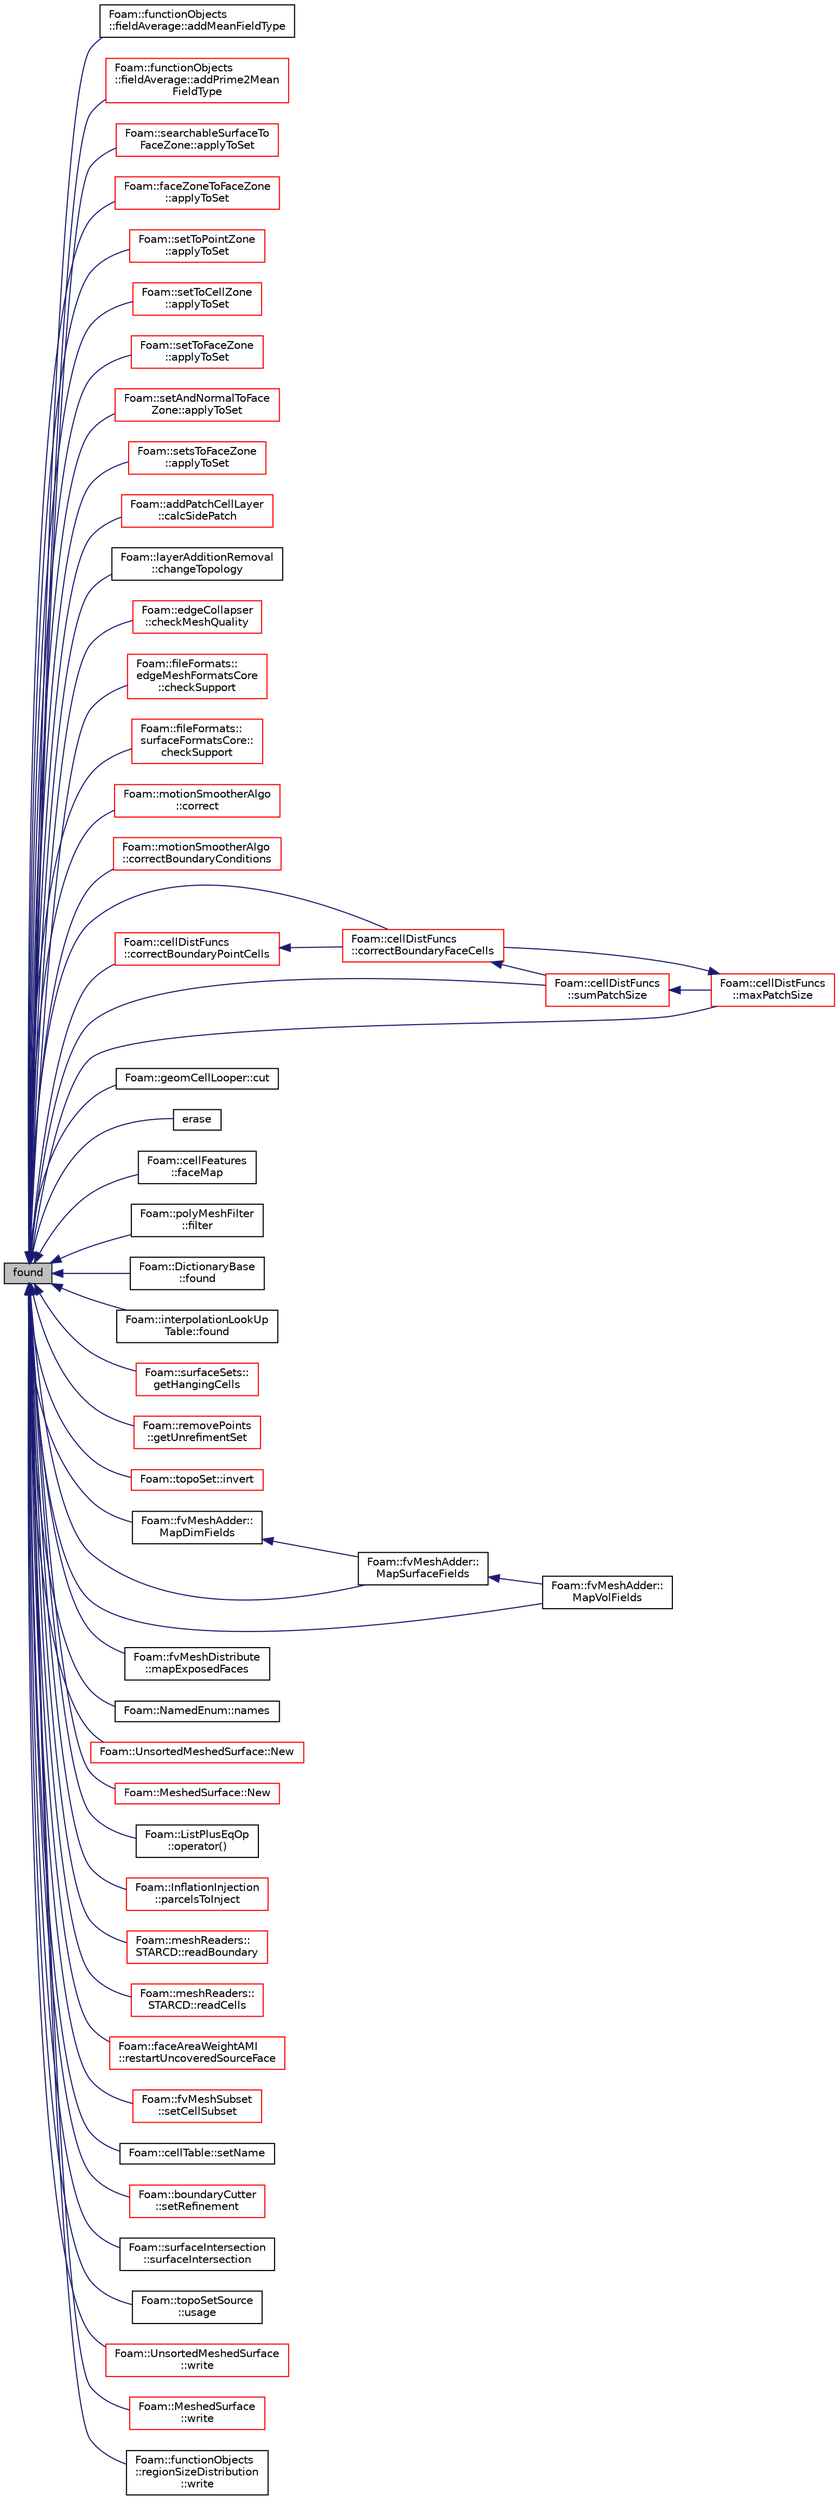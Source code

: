 digraph "found"
{
  bgcolor="transparent";
  edge [fontname="Helvetica",fontsize="10",labelfontname="Helvetica",labelfontsize="10"];
  node [fontname="Helvetica",fontsize="10",shape=record];
  rankdir="LR";
  Node1 [label="found",height=0.2,width=0.4,color="black", fillcolor="grey75", style="filled", fontcolor="black"];
  Node1 -> Node2 [dir="back",color="midnightblue",fontsize="10",style="solid",fontname="Helvetica"];
  Node2 [label="Foam::functionObjects\l::fieldAverage::addMeanFieldType",height=0.2,width=0.4,color="black",URL="$a00760.html#a140b27a8c2c2614e6678331067fd99c5",tooltip="Add mean average field to database. "];
  Node1 -> Node3 [dir="back",color="midnightblue",fontsize="10",style="solid",fontname="Helvetica"];
  Node3 [label="Foam::functionObjects\l::fieldAverage::addPrime2Mean\lFieldType",height=0.2,width=0.4,color="red",URL="$a00760.html#af5e8eb21891c5b591fa554abb0d898d4",tooltip="Add prime-squared average field to database. "];
  Node1 -> Node4 [dir="back",color="midnightblue",fontsize="10",style="solid",fontname="Helvetica"];
  Node4 [label="Foam::searchableSurfaceTo\lFaceZone::applyToSet",height=0.2,width=0.4,color="red",URL="$a02338.html#a9209c8f0dadc97abefaea99f168a85ae"];
  Node1 -> Node5 [dir="back",color="midnightblue",fontsize="10",style="solid",fontname="Helvetica"];
  Node5 [label="Foam::faceZoneToFaceZone\l::applyToSet",height=0.2,width=0.4,color="red",URL="$a00748.html#a9209c8f0dadc97abefaea99f168a85ae"];
  Node1 -> Node6 [dir="back",color="midnightblue",fontsize="10",style="solid",fontname="Helvetica"];
  Node6 [label="Foam::setToPointZone\l::applyToSet",height=0.2,width=0.4,color="red",URL="$a02352.html#a9209c8f0dadc97abefaea99f168a85ae"];
  Node1 -> Node7 [dir="back",color="midnightblue",fontsize="10",style="solid",fontname="Helvetica"];
  Node7 [label="Foam::setToCellZone\l::applyToSet",height=0.2,width=0.4,color="red",URL="$a02350.html#a9209c8f0dadc97abefaea99f168a85ae"];
  Node1 -> Node8 [dir="back",color="midnightblue",fontsize="10",style="solid",fontname="Helvetica"];
  Node8 [label="Foam::setToFaceZone\l::applyToSet",height=0.2,width=0.4,color="red",URL="$a02351.html#a9209c8f0dadc97abefaea99f168a85ae"];
  Node1 -> Node9 [dir="back",color="midnightblue",fontsize="10",style="solid",fontname="Helvetica"];
  Node9 [label="Foam::setAndNormalToFace\lZone::applyToSet",height=0.2,width=0.4,color="red",URL="$a02347.html#a9209c8f0dadc97abefaea99f168a85ae"];
  Node1 -> Node10 [dir="back",color="midnightblue",fontsize="10",style="solid",fontname="Helvetica"];
  Node10 [label="Foam::setsToFaceZone\l::applyToSet",height=0.2,width=0.4,color="red",URL="$a02348.html#a9209c8f0dadc97abefaea99f168a85ae"];
  Node1 -> Node11 [dir="back",color="midnightblue",fontsize="10",style="solid",fontname="Helvetica"];
  Node11 [label="Foam::addPatchCellLayer\l::calcSidePatch",height=0.2,width=0.4,color="red",URL="$a00022.html#a25346f181e6f56df9a1839ff94eea581",tooltip="Boundary edges get extruded into boundary faces. Determine patch. "];
  Node1 -> Node12 [dir="back",color="midnightblue",fontsize="10",style="solid",fontname="Helvetica"];
  Node12 [label="Foam::layerAdditionRemoval\l::changeTopology",height=0.2,width=0.4,color="black",URL="$a01298.html#a068d5efab18f428fe0fd6c1e962420a2",tooltip="Check for topology change. "];
  Node1 -> Node13 [dir="back",color="midnightblue",fontsize="10",style="solid",fontname="Helvetica"];
  Node13 [label="Foam::edgeCollapser\l::checkMeshQuality",height=0.2,width=0.4,color="red",URL="$a00617.html#a05c592dbdbe3fcc0728c2595750b5982",tooltip="Check mesh and mark points on faces in error. "];
  Node1 -> Node14 [dir="back",color="midnightblue",fontsize="10",style="solid",fontname="Helvetica"];
  Node14 [label="Foam::fileFormats::\ledgeMeshFormatsCore\l::checkSupport",height=0.2,width=0.4,color="red",URL="$a00623.html#adc9c27fa793257f88a57c1a24e3a7dfd"];
  Node1 -> Node15 [dir="back",color="midnightblue",fontsize="10",style="solid",fontname="Helvetica"];
  Node15 [label="Foam::fileFormats::\lsurfaceFormatsCore::\lcheckSupport",height=0.2,width=0.4,color="red",URL="$a02563.html#adc9c27fa793257f88a57c1a24e3a7dfd"];
  Node1 -> Node16 [dir="back",color="midnightblue",fontsize="10",style="solid",fontname="Helvetica"];
  Node16 [label="Foam::motionSmootherAlgo\l::correct",height=0.2,width=0.4,color="red",URL="$a01566.html#a3ae44b28050c3aa494c1d8e18cf618c1",tooltip="Take over existing mesh position. "];
  Node1 -> Node17 [dir="back",color="midnightblue",fontsize="10",style="solid",fontname="Helvetica"];
  Node17 [label="Foam::motionSmootherAlgo\l::correctBoundaryConditions",height=0.2,width=0.4,color="red",URL="$a01566.html#a05d184b200b1ed01aecb634089abaa9b",tooltip="Special correctBoundaryConditions which evaluates fixedValue. "];
  Node1 -> Node18 [dir="back",color="midnightblue",fontsize="10",style="solid",fontname="Helvetica"];
  Node18 [label="Foam::cellDistFuncs\l::correctBoundaryFaceCells",height=0.2,width=0.4,color="red",URL="$a00203.html#a5198bdca2e34eb1b084a525b90740576",tooltip="Correct all cells connected to boundary (via face). Sets values in. "];
  Node18 -> Node19 [dir="back",color="midnightblue",fontsize="10",style="solid",fontname="Helvetica"];
  Node19 [label="Foam::cellDistFuncs\l::sumPatchSize",height=0.2,width=0.4,color="red",URL="$a00203.html#ad24aa3f8f45e32efb6f983ba75205bed",tooltip="Sum of patch sizes (out of supplied subset of patches). "];
  Node19 -> Node20 [dir="back",color="midnightblue",fontsize="10",style="solid",fontname="Helvetica"];
  Node20 [label="Foam::cellDistFuncs\l::maxPatchSize",height=0.2,width=0.4,color="red",URL="$a00203.html#a9dbd26fb9886d27b927f529e84960b1d",tooltip="Size of largest patch (out of supplied subset of patches) "];
  Node20 -> Node18 [dir="back",color="midnightblue",fontsize="10",style="solid",fontname="Helvetica"];
  Node1 -> Node21 [dir="back",color="midnightblue",fontsize="10",style="solid",fontname="Helvetica"];
  Node21 [label="Foam::cellDistFuncs\l::correctBoundaryPointCells",height=0.2,width=0.4,color="red",URL="$a00203.html#a7438151f39b383ddccb8cb95cf77202f",tooltip="Correct all cells connected to wall (via point). Sets values in. "];
  Node21 -> Node18 [dir="back",color="midnightblue",fontsize="10",style="solid",fontname="Helvetica"];
  Node1 -> Node22 [dir="back",color="midnightblue",fontsize="10",style="solid",fontname="Helvetica"];
  Node22 [label="Foam::geomCellLooper::cut",height=0.2,width=0.4,color="black",URL="$a00927.html#a4b8ab8f7247f5431501510562ee9ba2a",tooltip="Same but now also base point of cut provided (instead of always. "];
  Node1 -> Node23 [dir="back",color="midnightblue",fontsize="10",style="solid",fontname="Helvetica"];
  Node23 [label="erase",height=0.2,width=0.4,color="black",URL="$a00994.html#a3444d45916d6bb0e21b2b8d969183329"];
  Node1 -> Node24 [dir="back",color="midnightblue",fontsize="10",style="solid",fontname="Helvetica"];
  Node24 [label="Foam::cellFeatures\l::faceMap",height=0.2,width=0.4,color="black",URL="$a00205.html#a11f7533769c17ce0e6e033a934684e53",tooltip="New to old faceMap. Guaranteed to be shrunk. "];
  Node1 -> Node25 [dir="back",color="midnightblue",fontsize="10",style="solid",fontname="Helvetica"];
  Node25 [label="Foam::polyMeshFilter\l::filter",height=0.2,width=0.4,color="black",URL="$a01956.html#affe97b99041b1eddbb84464aff9f560d",tooltip="Filter all faces that are in the face set. "];
  Node1 -> Node26 [dir="back",color="midnightblue",fontsize="10",style="solid",fontname="Helvetica"];
  Node26 [label="Foam::DictionaryBase\l::found",height=0.2,width=0.4,color="black",URL="$a00527.html#a3f71b58da63773f4517f2c877d74cd2d",tooltip="Search DictionaryBase for given keyword. "];
  Node1 -> Node27 [dir="back",color="midnightblue",fontsize="10",style="solid",fontname="Helvetica"];
  Node27 [label="Foam::interpolationLookUp\lTable::found",height=0.2,width=0.4,color="black",URL="$a01174.html#a853f67e5395a58ac4e022d53fc1b0703",tooltip="Return true if the field exists in the table. "];
  Node1 -> Node28 [dir="back",color="midnightblue",fontsize="10",style="solid",fontname="Helvetica"];
  Node28 [label="Foam::surfaceSets::\lgetHangingCells",height=0.2,width=0.4,color="red",URL="$a02579.html#a132f4892a58ea8f9478b78c38c9747d7",tooltip="Get cells using points on &#39;outside&#39; only. "];
  Node1 -> Node29 [dir="back",color="midnightblue",fontsize="10",style="solid",fontname="Helvetica"];
  Node29 [label="Foam::removePoints\l::getUnrefimentSet",height=0.2,width=0.4,color="red",URL="$a02213.html#a28398a6f2c4cfed4668de2daa457202c",tooltip="Given set of faces to restore calculates a consistent set of. "];
  Node1 -> Node30 [dir="back",color="midnightblue",fontsize="10",style="solid",fontname="Helvetica"];
  Node30 [label="Foam::topoSet::invert",height=0.2,width=0.4,color="red",URL="$a02725.html#a35fb7dbde3f7be406451bf0a8eb57d2e",tooltip="Invert contents. (insert all members 0..maxLen-1 which were not in. "];
  Node1 -> Node31 [dir="back",color="midnightblue",fontsize="10",style="solid",fontname="Helvetica"];
  Node31 [label="Foam::fvMeshAdder::\lMapDimFields",height=0.2,width=0.4,color="black",URL="$a00886.html#abe79b6481389322109829f1950930910",tooltip="Map all DimensionedFields of Type. "];
  Node31 -> Node32 [dir="back",color="midnightblue",fontsize="10",style="solid",fontname="Helvetica"];
  Node32 [label="Foam::fvMeshAdder::\lMapSurfaceFields",height=0.2,width=0.4,color="black",URL="$a00886.html#ac922e4c0c5c9f6ad9cca372ef61c0da5",tooltip="Map all surfaceFields of Type. "];
  Node32 -> Node33 [dir="back",color="midnightblue",fontsize="10",style="solid",fontname="Helvetica"];
  Node33 [label="Foam::fvMeshAdder::\lMapVolFields",height=0.2,width=0.4,color="black",URL="$a00886.html#a46a9dc762edc65a8de2d5f8e47dca058",tooltip="Map all volFields of Type. "];
  Node1 -> Node34 [dir="back",color="midnightblue",fontsize="10",style="solid",fontname="Helvetica"];
  Node34 [label="Foam::fvMeshDistribute\l::mapExposedFaces",height=0.2,width=0.4,color="black",URL="$a00887.html#a301ed2275b965dcbf105d2c665b1ec37"];
  Node1 -> Node32 [dir="back",color="midnightblue",fontsize="10",style="solid",fontname="Helvetica"];
  Node1 -> Node33 [dir="back",color="midnightblue",fontsize="10",style="solid",fontname="Helvetica"];
  Node1 -> Node20 [dir="back",color="midnightblue",fontsize="10",style="solid",fontname="Helvetica"];
  Node1 -> Node35 [dir="back",color="midnightblue",fontsize="10",style="solid",fontname="Helvetica"];
  Node35 [label="Foam::NamedEnum::names",height=0.2,width=0.4,color="black",URL="$a01603.html#a7350da3a0edd92cd11e6c479c9967dc8"];
  Node1 -> Node36 [dir="back",color="midnightblue",fontsize="10",style="solid",fontname="Helvetica"];
  Node36 [label="Foam::UnsortedMeshedSurface::New",height=0.2,width=0.4,color="red",URL="$a02868.html#a0d107d720a05dc2039013b162e3571a6",tooltip="Select constructed from filename (explicit extension) "];
  Node1 -> Node37 [dir="back",color="midnightblue",fontsize="10",style="solid",fontname="Helvetica"];
  Node37 [label="Foam::MeshedSurface::New",height=0.2,width=0.4,color="red",URL="$a01498.html#ac060d7da1f1fc950f8c3cc70c621bbc3",tooltip="Select constructed from filename (explicit extension) "];
  Node1 -> Node38 [dir="back",color="midnightblue",fontsize="10",style="solid",fontname="Helvetica"];
  Node38 [label="Foam::ListPlusEqOp\l::operator()",height=0.2,width=0.4,color="black",URL="$a01396.html#a93d7f04ce659bbb85c65f1b1adbd512b"];
  Node1 -> Node39 [dir="back",color="midnightblue",fontsize="10",style="solid",fontname="Helvetica"];
  Node39 [label="Foam::InflationInjection\l::parcelsToInject",height=0.2,width=0.4,color="red",URL="$a01107.html#a4c4730db6620caeb697dfb15e7ed265a",tooltip="Number of parcels to introduce relative to SOI. "];
  Node1 -> Node40 [dir="back",color="midnightblue",fontsize="10",style="solid",fontname="Helvetica"];
  Node40 [label="Foam::meshReaders::\lSTARCD::readBoundary",height=0.2,width=0.4,color="red",URL="$a02511.html#aaa5ec51e2b805018e53dda083fdaf762",tooltip="Read boundary (cell/face) definitions. "];
  Node1 -> Node41 [dir="back",color="midnightblue",fontsize="10",style="solid",fontname="Helvetica"];
  Node41 [label="Foam::meshReaders::\lSTARCD::readCells",height=0.2,width=0.4,color="red",URL="$a02511.html#ac92ac489841efbc9ad374e345bdb2cc2",tooltip="Read cell connectivities from file. "];
  Node1 -> Node42 [dir="back",color="midnightblue",fontsize="10",style="solid",fontname="Helvetica"];
  Node42 [label="Foam::faceAreaWeightAMI\l::restartUncoveredSourceFace",height=0.2,width=0.4,color="red",URL="$a00722.html#a26c34ec78993c9046193c1a5e0ca9099",tooltip="Attempt to re-evaluate source faces that have not been included. "];
  Node1 -> Node43 [dir="back",color="midnightblue",fontsize="10",style="solid",fontname="Helvetica"];
  Node43 [label="Foam::fvMeshSubset\l::setCellSubset",height=0.2,width=0.4,color="red",URL="$a00891.html#a7007bf1daafcf75caa93fdb67143236e",tooltip="Set the subset. Create \"oldInternalFaces\" patch for exposed. "];
  Node1 -> Node44 [dir="back",color="midnightblue",fontsize="10",style="solid",fontname="Helvetica"];
  Node44 [label="Foam::cellTable::setName",height=0.2,width=0.4,color="black",URL="$a00229.html#a5fcf233734543b6d5859d9e23ba94755",tooltip="Assign default name if not already set. "];
  Node1 -> Node45 [dir="back",color="midnightblue",fontsize="10",style="solid",fontname="Helvetica"];
  Node45 [label="Foam::boundaryCutter\l::setRefinement",height=0.2,width=0.4,color="red",URL="$a00145.html#af2a66719cccb66a09867e321aae596bd",tooltip="Do actual cutting with cut description. Inserts mesh changes. "];
  Node1 -> Node19 [dir="back",color="midnightblue",fontsize="10",style="solid",fontname="Helvetica"];
  Node1 -> Node46 [dir="back",color="midnightblue",fontsize="10",style="solid",fontname="Helvetica"];
  Node46 [label="Foam::surfaceIntersection\l::surfaceIntersection",height=0.2,width=0.4,color="black",URL="$a02568.html#a18e6a04334661f9c57af4d5b5b702b68",tooltip="Construct from precalculated intersection information. "];
  Node1 -> Node47 [dir="back",color="midnightblue",fontsize="10",style="solid",fontname="Helvetica"];
  Node47 [label="Foam::topoSetSource\l::usage",height=0.2,width=0.4,color="black",URL="$a02726.html#afe8d1d5400c763d032890a2746ffdbf8"];
  Node1 -> Node48 [dir="back",color="midnightblue",fontsize="10",style="solid",fontname="Helvetica"];
  Node48 [label="Foam::UnsortedMeshedSurface\l::write",height=0.2,width=0.4,color="red",URL="$a02868.html#a8eea7f3ea6f24bb7a37ee7ef16a1ad10",tooltip="Write to file. "];
  Node1 -> Node49 [dir="back",color="midnightblue",fontsize="10",style="solid",fontname="Helvetica"];
  Node49 [label="Foam::MeshedSurface\l::write",height=0.2,width=0.4,color="red",URL="$a01498.html#ab71924a9723cd4ecad89b737a66a39e8",tooltip="Write to file. "];
  Node1 -> Node50 [dir="back",color="midnightblue",fontsize="10",style="solid",fontname="Helvetica"];
  Node50 [label="Foam::functionObjects\l::regionSizeDistribution\l::write",height=0.2,width=0.4,color="black",URL="$a02196.html#ae8f6374e29a250261b3979bbd6e5cb40",tooltip="Calculate the regionSizeDistribution and write. "];
}
